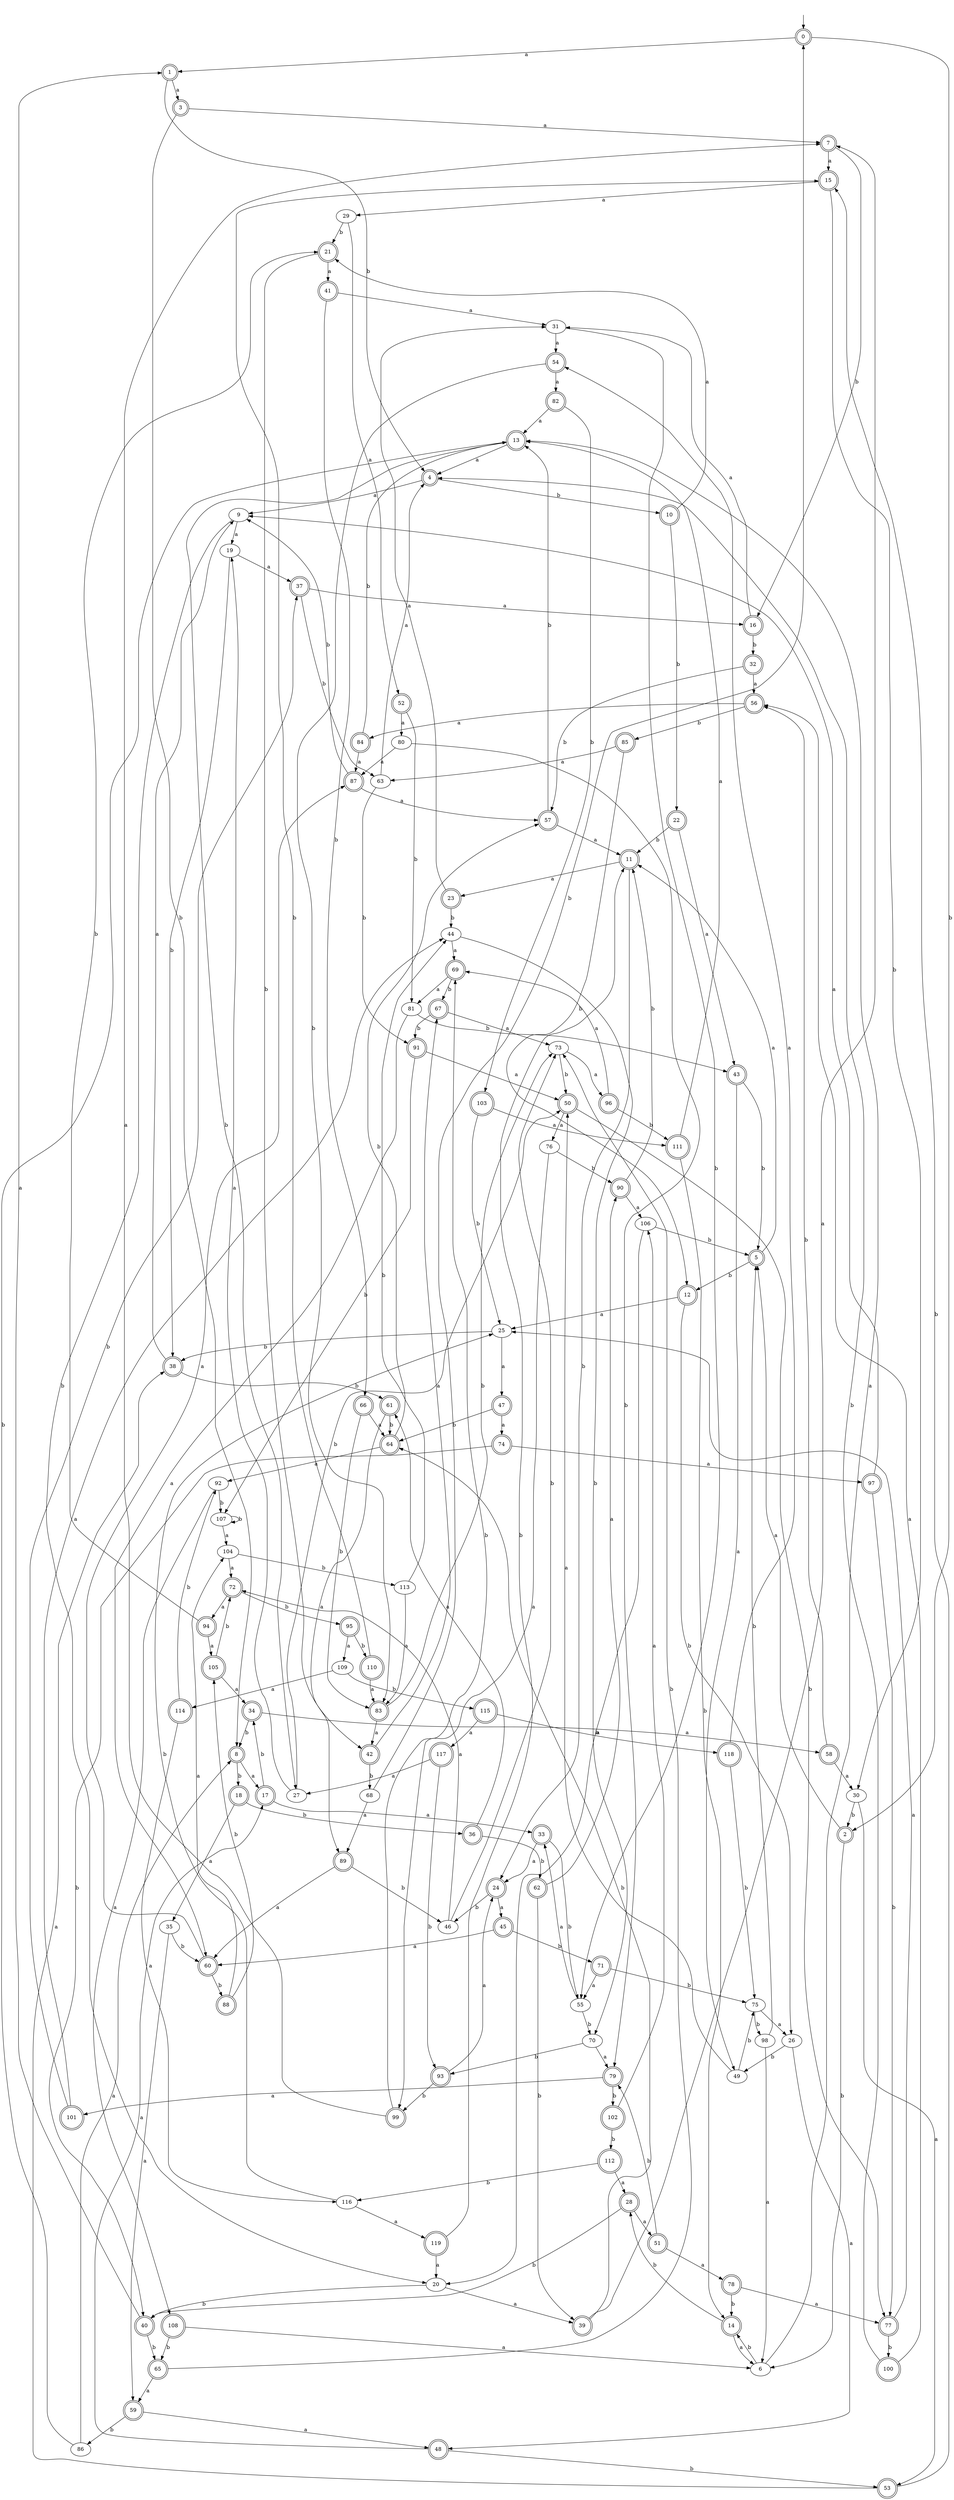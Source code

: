 digraph RandomDFA {
  __start0 [label="", shape=none];
  __start0 -> 0 [label=""];
  0 [shape=circle] [shape=doublecircle]
  0 -> 1 [label="a"]
  0 -> 2 [label="b"]
  1 [shape=doublecircle]
  1 -> 3 [label="a"]
  1 -> 4 [label="b"]
  2 [shape=doublecircle]
  2 -> 5 [label="a"]
  2 -> 6 [label="b"]
  3 [shape=doublecircle]
  3 -> 7 [label="a"]
  3 -> 8 [label="b"]
  4 [shape=doublecircle]
  4 -> 9 [label="a"]
  4 -> 10 [label="b"]
  5 [shape=doublecircle]
  5 -> 11 [label="a"]
  5 -> 12 [label="b"]
  6
  6 -> 13 [label="a"]
  6 -> 14 [label="b"]
  7 [shape=doublecircle]
  7 -> 15 [label="a"]
  7 -> 16 [label="b"]
  8 [shape=doublecircle]
  8 -> 17 [label="a"]
  8 -> 18 [label="b"]
  9
  9 -> 19 [label="a"]
  9 -> 20 [label="b"]
  10 [shape=doublecircle]
  10 -> 21 [label="a"]
  10 -> 22 [label="b"]
  11 [shape=doublecircle]
  11 -> 23 [label="a"]
  11 -> 24 [label="b"]
  12 [shape=doublecircle]
  12 -> 25 [label="a"]
  12 -> 26 [label="b"]
  13 [shape=doublecircle]
  13 -> 4 [label="a"]
  13 -> 27 [label="b"]
  14 [shape=doublecircle]
  14 -> 6 [label="a"]
  14 -> 28 [label="b"]
  15 [shape=doublecircle]
  15 -> 29 [label="a"]
  15 -> 30 [label="b"]
  16 [shape=doublecircle]
  16 -> 31 [label="a"]
  16 -> 32 [label="b"]
  17 [shape=doublecircle]
  17 -> 33 [label="a"]
  17 -> 34 [label="b"]
  18 [shape=doublecircle]
  18 -> 35 [label="a"]
  18 -> 36 [label="b"]
  19
  19 -> 37 [label="a"]
  19 -> 38 [label="b"]
  20
  20 -> 39 [label="a"]
  20 -> 40 [label="b"]
  21 [shape=doublecircle]
  21 -> 41 [label="a"]
  21 -> 42 [label="b"]
  22 [shape=doublecircle]
  22 -> 43 [label="a"]
  22 -> 11 [label="b"]
  23 [shape=doublecircle]
  23 -> 31 [label="a"]
  23 -> 44 [label="b"]
  24 [shape=doublecircle]
  24 -> 45 [label="a"]
  24 -> 46 [label="b"]
  25
  25 -> 47 [label="a"]
  25 -> 38 [label="b"]
  26
  26 -> 48 [label="a"]
  26 -> 49 [label="b"]
  27
  27 -> 19 [label="a"]
  27 -> 50 [label="b"]
  28 [shape=doublecircle]
  28 -> 51 [label="a"]
  28 -> 40 [label="b"]
  29
  29 -> 52 [label="a"]
  29 -> 21 [label="b"]
  30
  30 -> 53 [label="a"]
  30 -> 2 [label="b"]
  31
  31 -> 54 [label="a"]
  31 -> 55 [label="b"]
  32 [shape=doublecircle]
  32 -> 56 [label="a"]
  32 -> 57 [label="b"]
  33 [shape=doublecircle]
  33 -> 24 [label="a"]
  33 -> 55 [label="b"]
  34 [shape=doublecircle]
  34 -> 58 [label="a"]
  34 -> 8 [label="b"]
  35
  35 -> 59 [label="a"]
  35 -> 60 [label="b"]
  36 [shape=doublecircle]
  36 -> 61 [label="a"]
  36 -> 62 [label="b"]
  37 [shape=doublecircle]
  37 -> 16 [label="a"]
  37 -> 63 [label="b"]
  38 [shape=doublecircle]
  38 -> 9 [label="a"]
  38 -> 61 [label="b"]
  39 [shape=doublecircle]
  39 -> 7 [label="a"]
  39 -> 64 [label="b"]
  40 [shape=doublecircle]
  40 -> 1 [label="a"]
  40 -> 65 [label="b"]
  41 [shape=doublecircle]
  41 -> 31 [label="a"]
  41 -> 66 [label="b"]
  42 [shape=doublecircle]
  42 -> 67 [label="a"]
  42 -> 68 [label="b"]
  43 [shape=doublecircle]
  43 -> 49 [label="a"]
  43 -> 5 [label="b"]
  44
  44 -> 69 [label="a"]
  44 -> 70 [label="b"]
  45 [shape=doublecircle]
  45 -> 60 [label="a"]
  45 -> 71 [label="b"]
  46
  46 -> 72 [label="a"]
  46 -> 73 [label="b"]
  47 [shape=doublecircle]
  47 -> 74 [label="a"]
  47 -> 64 [label="b"]
  48 [shape=doublecircle]
  48 -> 17 [label="a"]
  48 -> 53 [label="b"]
  49
  49 -> 50 [label="a"]
  49 -> 75 [label="b"]
  50 [shape=doublecircle]
  50 -> 76 [label="a"]
  50 -> 77 [label="b"]
  51 [shape=doublecircle]
  51 -> 78 [label="a"]
  51 -> 79 [label="b"]
  52 [shape=doublecircle]
  52 -> 80 [label="a"]
  52 -> 81 [label="b"]
  53 [shape=doublecircle]
  53 -> 38 [label="a"]
  53 -> 15 [label="b"]
  54 [shape=doublecircle]
  54 -> 82 [label="a"]
  54 -> 83 [label="b"]
  55
  55 -> 33 [label="a"]
  55 -> 70 [label="b"]
  56 [shape=doublecircle]
  56 -> 84 [label="a"]
  56 -> 85 [label="b"]
  57 [shape=doublecircle]
  57 -> 11 [label="a"]
  57 -> 13 [label="b"]
  58 [shape=doublecircle]
  58 -> 30 [label="a"]
  58 -> 56 [label="b"]
  59 [shape=doublecircle]
  59 -> 48 [label="a"]
  59 -> 86 [label="b"]
  60 [shape=doublecircle]
  60 -> 87 [label="a"]
  60 -> 88 [label="b"]
  61 [shape=doublecircle]
  61 -> 89 [label="a"]
  61 -> 64 [label="b"]
  62 [shape=doublecircle]
  62 -> 90 [label="a"]
  62 -> 39 [label="b"]
  63
  63 -> 4 [label="a"]
  63 -> 91 [label="b"]
  64 [shape=doublecircle]
  64 -> 92 [label="a"]
  64 -> 57 [label="b"]
  65 [shape=doublecircle]
  65 -> 59 [label="a"]
  65 -> 73 [label="b"]
  66 [shape=doublecircle]
  66 -> 64 [label="a"]
  66 -> 83 [label="b"]
  67 [shape=doublecircle]
  67 -> 73 [label="a"]
  67 -> 91 [label="b"]
  68
  68 -> 89 [label="a"]
  68 -> 0 [label="b"]
  69 [shape=doublecircle]
  69 -> 81 [label="a"]
  69 -> 67 [label="b"]
  70
  70 -> 79 [label="a"]
  70 -> 93 [label="b"]
  71 [shape=doublecircle]
  71 -> 55 [label="a"]
  71 -> 75 [label="b"]
  72 [shape=doublecircle]
  72 -> 94 [label="a"]
  72 -> 95 [label="b"]
  73
  73 -> 96 [label="a"]
  73 -> 50 [label="b"]
  74 [shape=doublecircle]
  74 -> 97 [label="a"]
  74 -> 40 [label="b"]
  75
  75 -> 26 [label="a"]
  75 -> 98 [label="b"]
  76
  76 -> 99 [label="a"]
  76 -> 90 [label="b"]
  77 [shape=doublecircle]
  77 -> 25 [label="a"]
  77 -> 100 [label="b"]
  78 [shape=doublecircle]
  78 -> 77 [label="a"]
  78 -> 14 [label="b"]
  79 [shape=doublecircle]
  79 -> 101 [label="a"]
  79 -> 102 [label="b"]
  80
  80 -> 87 [label="a"]
  80 -> 79 [label="b"]
  81
  81 -> 60 [label="a"]
  81 -> 43 [label="b"]
  82 [shape=doublecircle]
  82 -> 13 [label="a"]
  82 -> 103 [label="b"]
  83 [shape=doublecircle]
  83 -> 42 [label="a"]
  83 -> 73 [label="b"]
  84 [shape=doublecircle]
  84 -> 87 [label="a"]
  84 -> 13 [label="b"]
  85 [shape=doublecircle]
  85 -> 63 [label="a"]
  85 -> 12 [label="b"]
  86
  86 -> 8 [label="a"]
  86 -> 13 [label="b"]
  87 [shape=doublecircle]
  87 -> 57 [label="a"]
  87 -> 9 [label="b"]
  88 [shape=doublecircle]
  88 -> 104 [label="a"]
  88 -> 105 [label="b"]
  89 [shape=doublecircle]
  89 -> 60 [label="a"]
  89 -> 46 [label="b"]
  90 [shape=doublecircle]
  90 -> 106 [label="a"]
  90 -> 11 [label="b"]
  91 [shape=doublecircle]
  91 -> 50 [label="a"]
  91 -> 107 [label="b"]
  92
  92 -> 108 [label="a"]
  92 -> 107 [label="b"]
  93 [shape=doublecircle]
  93 -> 24 [label="a"]
  93 -> 99 [label="b"]
  94 [shape=doublecircle]
  94 -> 105 [label="a"]
  94 -> 21 [label="b"]
  95 [shape=doublecircle]
  95 -> 109 [label="a"]
  95 -> 110 [label="b"]
  96 [shape=doublecircle]
  96 -> 69 [label="a"]
  96 -> 111 [label="b"]
  97 [shape=doublecircle]
  97 -> 9 [label="a"]
  97 -> 77 [label="b"]
  98
  98 -> 6 [label="a"]
  98 -> 5 [label="b"]
  99 [shape=doublecircle]
  99 -> 7 [label="a"]
  99 -> 69 [label="b"]
  100 [shape=doublecircle]
  100 -> 56 [label="a"]
  100 -> 4 [label="b"]
  101 [shape=doublecircle]
  101 -> 44 [label="a"]
  101 -> 37 [label="b"]
  102 [shape=doublecircle]
  102 -> 106 [label="a"]
  102 -> 112 [label="b"]
  103 [shape=doublecircle]
  103 -> 111 [label="a"]
  103 -> 25 [label="b"]
  104
  104 -> 72 [label="a"]
  104 -> 113 [label="b"]
  105 [shape=doublecircle]
  105 -> 34 [label="a"]
  105 -> 72 [label="b"]
  106
  106 -> 20 [label="a"]
  106 -> 5 [label="b"]
  107
  107 -> 104 [label="a"]
  107 -> 107 [label="b"]
  108 [shape=doublecircle]
  108 -> 6 [label="a"]
  108 -> 65 [label="b"]
  109
  109 -> 114 [label="a"]
  109 -> 115 [label="b"]
  110 [shape=doublecircle]
  110 -> 83 [label="a"]
  110 -> 15 [label="b"]
  111 [shape=doublecircle]
  111 -> 13 [label="a"]
  111 -> 14 [label="b"]
  112 [shape=doublecircle]
  112 -> 28 [label="a"]
  112 -> 116 [label="b"]
  113
  113 -> 83 [label="a"]
  113 -> 44 [label="b"]
  114 [shape=doublecircle]
  114 -> 116 [label="a"]
  114 -> 92 [label="b"]
  115 [shape=doublecircle]
  115 -> 117 [label="a"]
  115 -> 118 [label="b"]
  116
  116 -> 119 [label="a"]
  116 -> 25 [label="b"]
  117 [shape=doublecircle]
  117 -> 27 [label="a"]
  117 -> 93 [label="b"]
  118 [shape=doublecircle]
  118 -> 54 [label="a"]
  118 -> 75 [label="b"]
  119 [shape=doublecircle]
  119 -> 20 [label="a"]
  119 -> 11 [label="b"]
}
